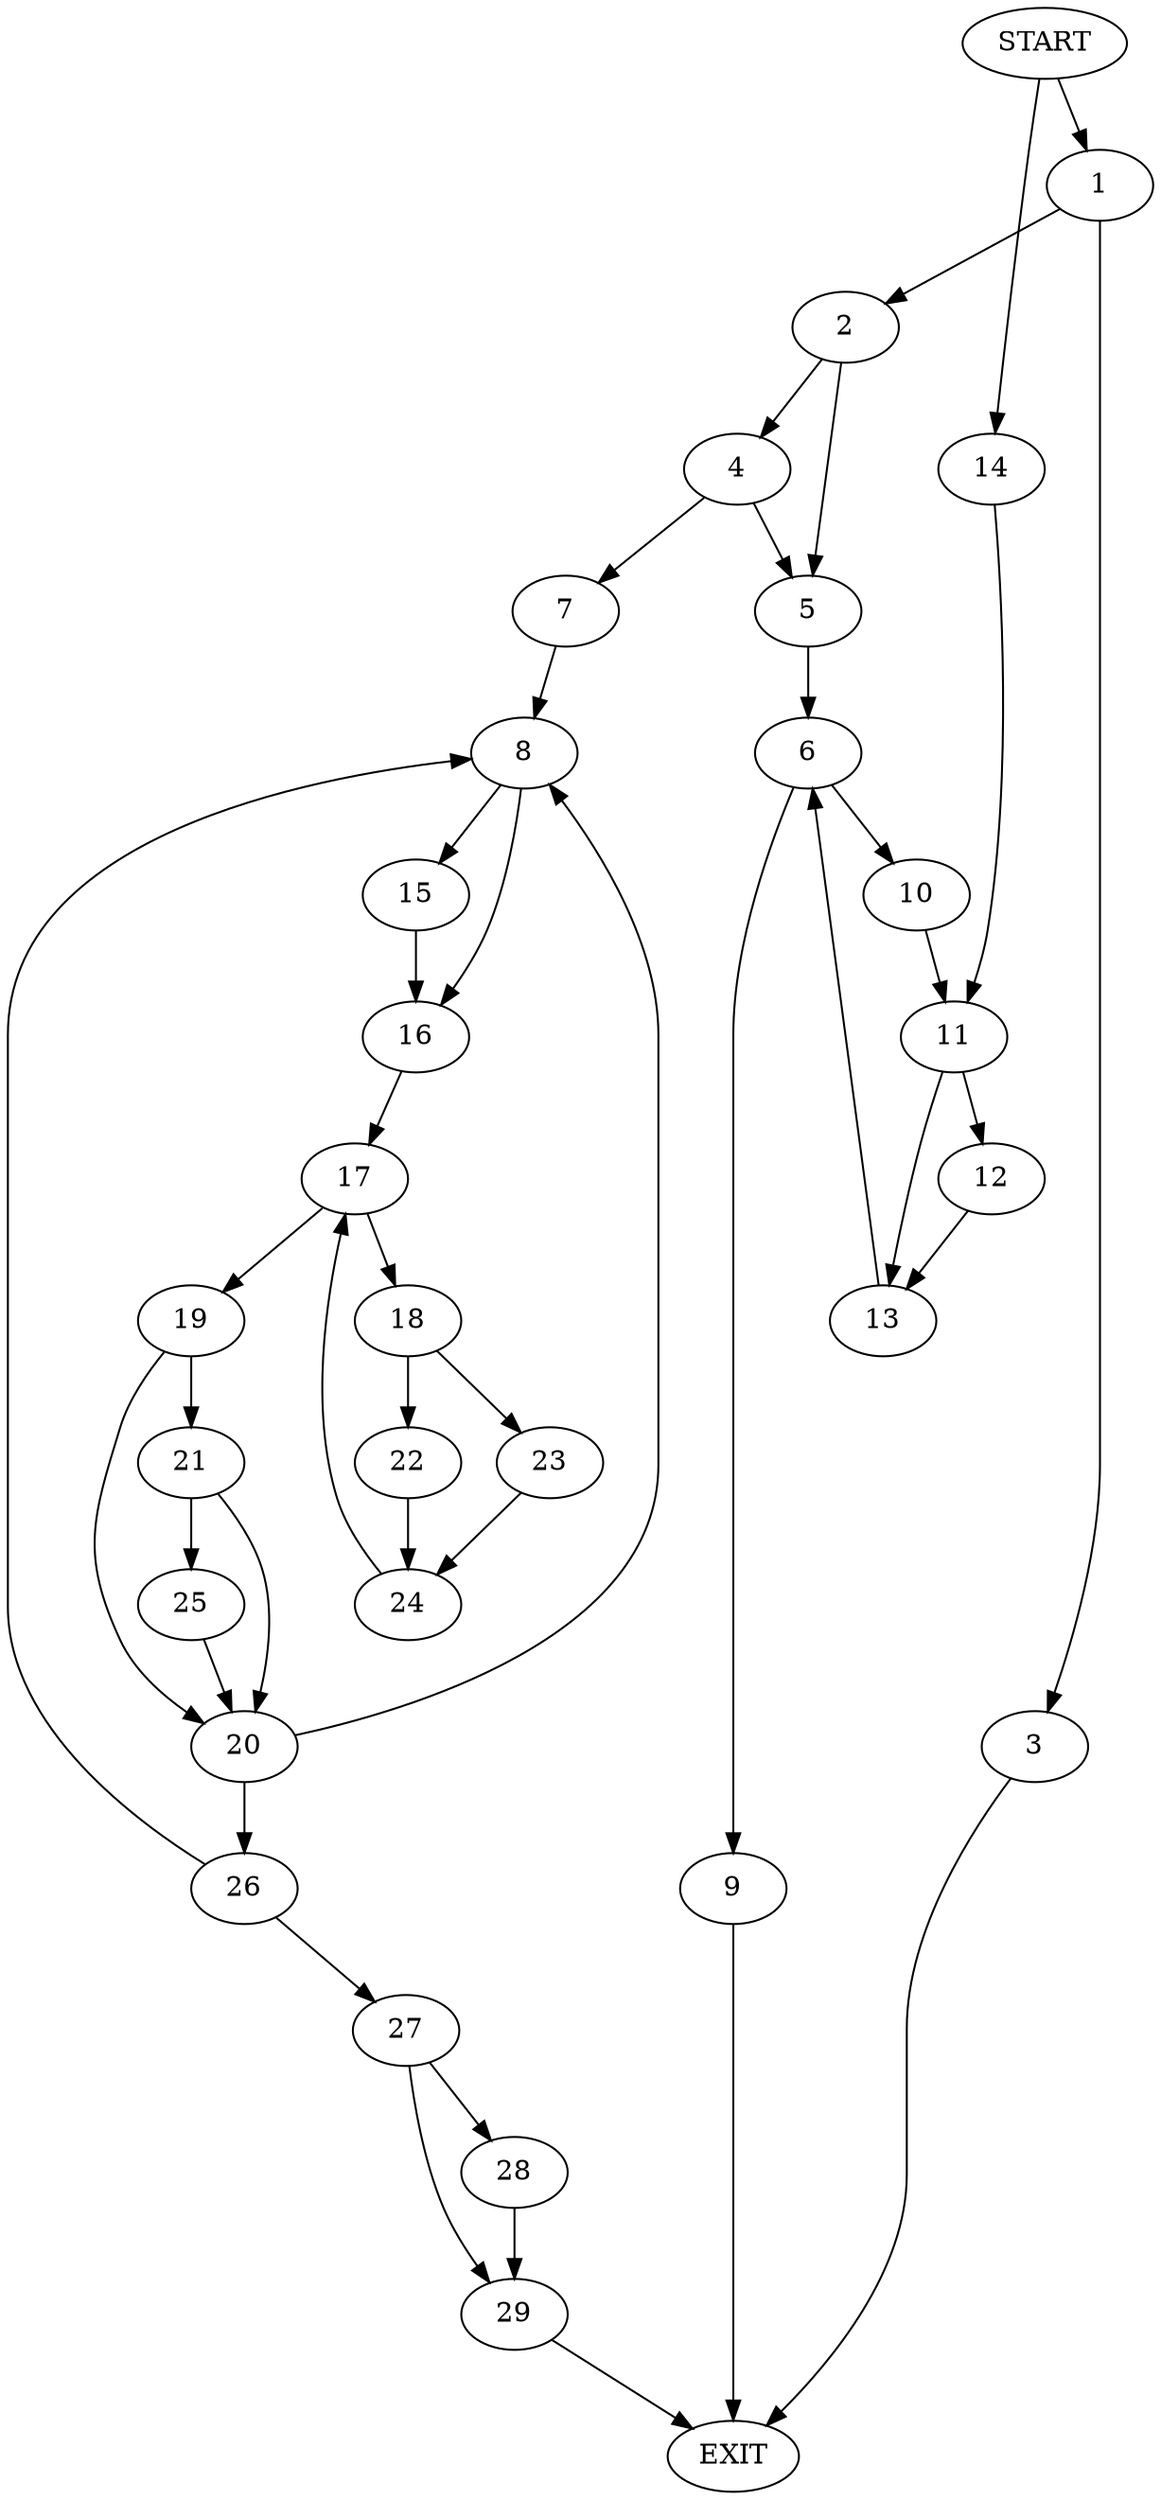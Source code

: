 digraph {
0 [label="START"]
30 [label="EXIT"]
0 -> 1
1 -> 2
1 -> 3
3 -> 30
2 -> 4
2 -> 5
5 -> 6
4 -> 7
4 -> 5
7 -> 8
6 -> 9
6 -> 10
10 -> 11
9 -> 30
11 -> 12
11 -> 13
0 -> 14
14 -> 11
12 -> 13
13 -> 6
8 -> 15
8 -> 16
16 -> 17
15 -> 16
17 -> 18
17 -> 19
19 -> 20
19 -> 21
18 -> 22
18 -> 23
23 -> 24
22 -> 24
24 -> 17
21 -> 20
21 -> 25
20 -> 8
20 -> 26
25 -> 20
26 -> 27
26 -> 8
27 -> 28
27 -> 29
28 -> 29
29 -> 30
}
